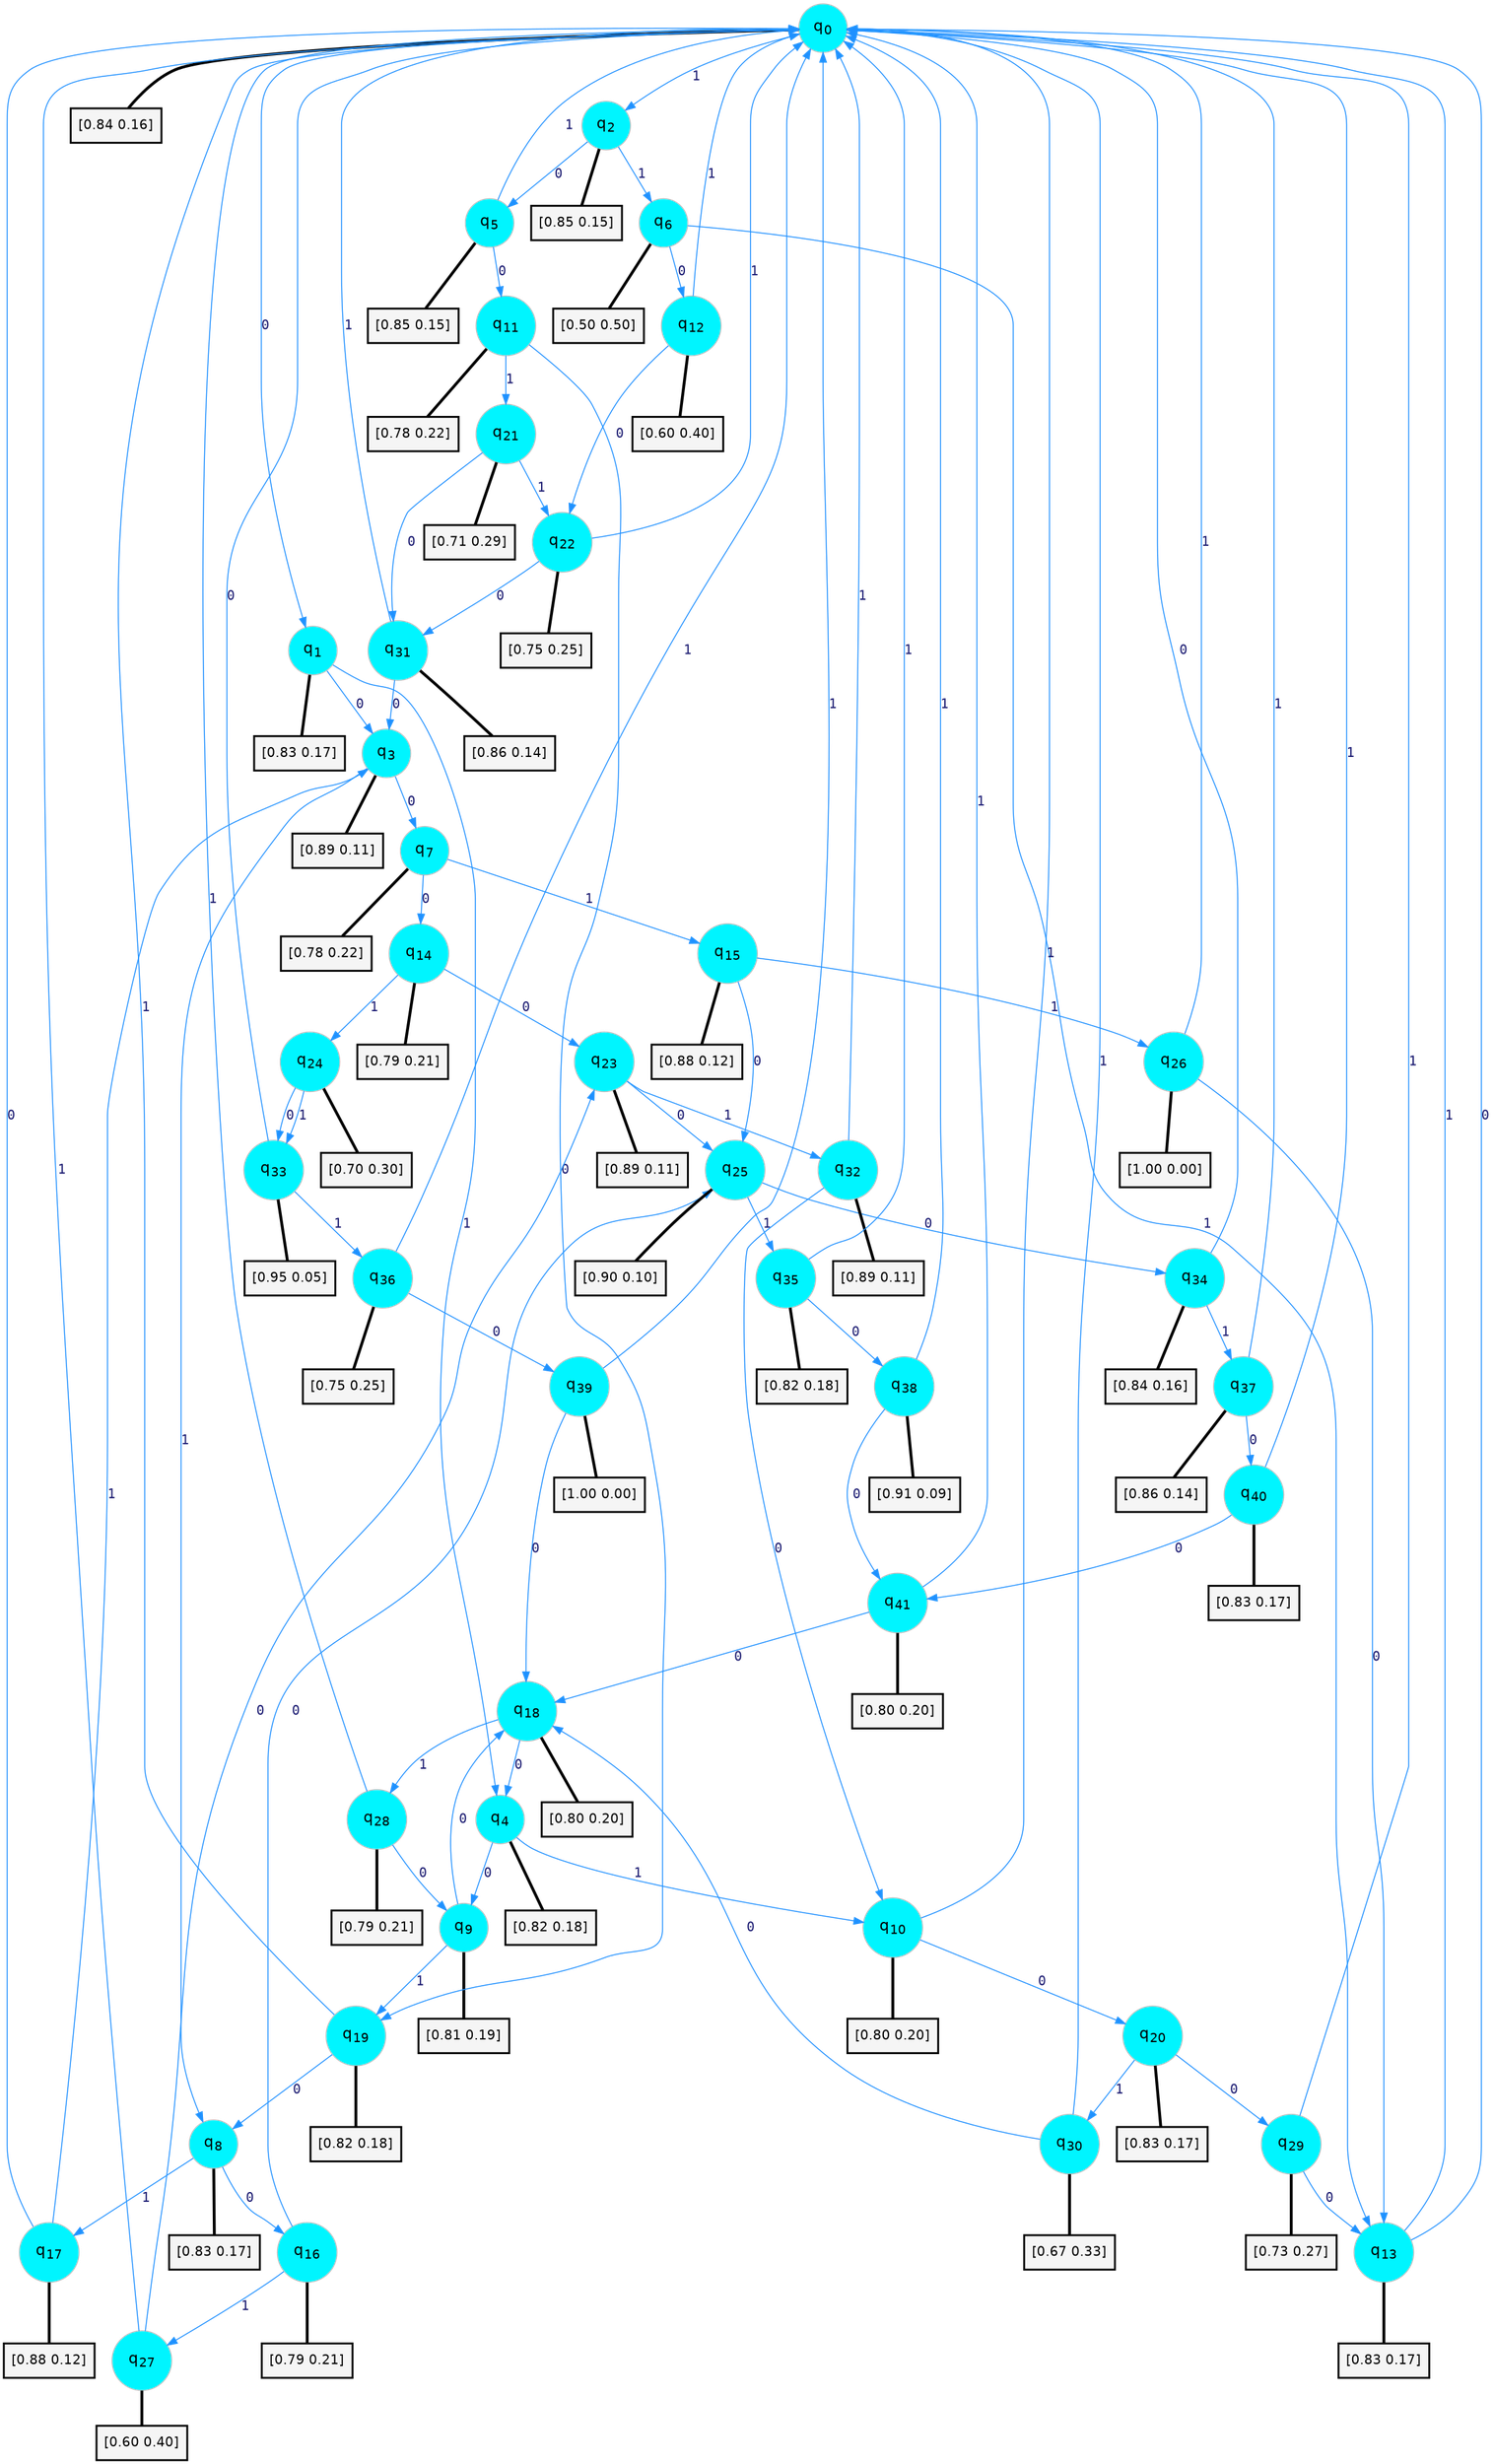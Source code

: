 digraph G {
graph [
bgcolor=transparent, dpi=300, rankdir=TD, size="40,25"];
node [
color=gray, fillcolor=turquoise1, fontcolor=black, fontname=Helvetica, fontsize=16, fontweight=bold, shape=circle, style=filled];
edge [
arrowsize=1, color=dodgerblue1, fontcolor=midnightblue, fontname=courier, fontweight=bold, penwidth=1, style=solid, weight=20];
0[label=<q<SUB>0</SUB>>];
1[label=<q<SUB>1</SUB>>];
2[label=<q<SUB>2</SUB>>];
3[label=<q<SUB>3</SUB>>];
4[label=<q<SUB>4</SUB>>];
5[label=<q<SUB>5</SUB>>];
6[label=<q<SUB>6</SUB>>];
7[label=<q<SUB>7</SUB>>];
8[label=<q<SUB>8</SUB>>];
9[label=<q<SUB>9</SUB>>];
10[label=<q<SUB>10</SUB>>];
11[label=<q<SUB>11</SUB>>];
12[label=<q<SUB>12</SUB>>];
13[label=<q<SUB>13</SUB>>];
14[label=<q<SUB>14</SUB>>];
15[label=<q<SUB>15</SUB>>];
16[label=<q<SUB>16</SUB>>];
17[label=<q<SUB>17</SUB>>];
18[label=<q<SUB>18</SUB>>];
19[label=<q<SUB>19</SUB>>];
20[label=<q<SUB>20</SUB>>];
21[label=<q<SUB>21</SUB>>];
22[label=<q<SUB>22</SUB>>];
23[label=<q<SUB>23</SUB>>];
24[label=<q<SUB>24</SUB>>];
25[label=<q<SUB>25</SUB>>];
26[label=<q<SUB>26</SUB>>];
27[label=<q<SUB>27</SUB>>];
28[label=<q<SUB>28</SUB>>];
29[label=<q<SUB>29</SUB>>];
30[label=<q<SUB>30</SUB>>];
31[label=<q<SUB>31</SUB>>];
32[label=<q<SUB>32</SUB>>];
33[label=<q<SUB>33</SUB>>];
34[label=<q<SUB>34</SUB>>];
35[label=<q<SUB>35</SUB>>];
36[label=<q<SUB>36</SUB>>];
37[label=<q<SUB>37</SUB>>];
38[label=<q<SUB>38</SUB>>];
39[label=<q<SUB>39</SUB>>];
40[label=<q<SUB>40</SUB>>];
41[label=<q<SUB>41</SUB>>];
42[label="[0.84 0.16]", shape=box,fontcolor=black, fontname=Helvetica, fontsize=14, penwidth=2, fillcolor=whitesmoke,color=black];
43[label="[0.83 0.17]", shape=box,fontcolor=black, fontname=Helvetica, fontsize=14, penwidth=2, fillcolor=whitesmoke,color=black];
44[label="[0.85 0.15]", shape=box,fontcolor=black, fontname=Helvetica, fontsize=14, penwidth=2, fillcolor=whitesmoke,color=black];
45[label="[0.89 0.11]", shape=box,fontcolor=black, fontname=Helvetica, fontsize=14, penwidth=2, fillcolor=whitesmoke,color=black];
46[label="[0.82 0.18]", shape=box,fontcolor=black, fontname=Helvetica, fontsize=14, penwidth=2, fillcolor=whitesmoke,color=black];
47[label="[0.85 0.15]", shape=box,fontcolor=black, fontname=Helvetica, fontsize=14, penwidth=2, fillcolor=whitesmoke,color=black];
48[label="[0.50 0.50]", shape=box,fontcolor=black, fontname=Helvetica, fontsize=14, penwidth=2, fillcolor=whitesmoke,color=black];
49[label="[0.78 0.22]", shape=box,fontcolor=black, fontname=Helvetica, fontsize=14, penwidth=2, fillcolor=whitesmoke,color=black];
50[label="[0.83 0.17]", shape=box,fontcolor=black, fontname=Helvetica, fontsize=14, penwidth=2, fillcolor=whitesmoke,color=black];
51[label="[0.81 0.19]", shape=box,fontcolor=black, fontname=Helvetica, fontsize=14, penwidth=2, fillcolor=whitesmoke,color=black];
52[label="[0.80 0.20]", shape=box,fontcolor=black, fontname=Helvetica, fontsize=14, penwidth=2, fillcolor=whitesmoke,color=black];
53[label="[0.78 0.22]", shape=box,fontcolor=black, fontname=Helvetica, fontsize=14, penwidth=2, fillcolor=whitesmoke,color=black];
54[label="[0.60 0.40]", shape=box,fontcolor=black, fontname=Helvetica, fontsize=14, penwidth=2, fillcolor=whitesmoke,color=black];
55[label="[0.83 0.17]", shape=box,fontcolor=black, fontname=Helvetica, fontsize=14, penwidth=2, fillcolor=whitesmoke,color=black];
56[label="[0.79 0.21]", shape=box,fontcolor=black, fontname=Helvetica, fontsize=14, penwidth=2, fillcolor=whitesmoke,color=black];
57[label="[0.88 0.12]", shape=box,fontcolor=black, fontname=Helvetica, fontsize=14, penwidth=2, fillcolor=whitesmoke,color=black];
58[label="[0.79 0.21]", shape=box,fontcolor=black, fontname=Helvetica, fontsize=14, penwidth=2, fillcolor=whitesmoke,color=black];
59[label="[0.88 0.12]", shape=box,fontcolor=black, fontname=Helvetica, fontsize=14, penwidth=2, fillcolor=whitesmoke,color=black];
60[label="[0.80 0.20]", shape=box,fontcolor=black, fontname=Helvetica, fontsize=14, penwidth=2, fillcolor=whitesmoke,color=black];
61[label="[0.82 0.18]", shape=box,fontcolor=black, fontname=Helvetica, fontsize=14, penwidth=2, fillcolor=whitesmoke,color=black];
62[label="[0.83 0.17]", shape=box,fontcolor=black, fontname=Helvetica, fontsize=14, penwidth=2, fillcolor=whitesmoke,color=black];
63[label="[0.71 0.29]", shape=box,fontcolor=black, fontname=Helvetica, fontsize=14, penwidth=2, fillcolor=whitesmoke,color=black];
64[label="[0.75 0.25]", shape=box,fontcolor=black, fontname=Helvetica, fontsize=14, penwidth=2, fillcolor=whitesmoke,color=black];
65[label="[0.89 0.11]", shape=box,fontcolor=black, fontname=Helvetica, fontsize=14, penwidth=2, fillcolor=whitesmoke,color=black];
66[label="[0.70 0.30]", shape=box,fontcolor=black, fontname=Helvetica, fontsize=14, penwidth=2, fillcolor=whitesmoke,color=black];
67[label="[0.90 0.10]", shape=box,fontcolor=black, fontname=Helvetica, fontsize=14, penwidth=2, fillcolor=whitesmoke,color=black];
68[label="[1.00 0.00]", shape=box,fontcolor=black, fontname=Helvetica, fontsize=14, penwidth=2, fillcolor=whitesmoke,color=black];
69[label="[0.60 0.40]", shape=box,fontcolor=black, fontname=Helvetica, fontsize=14, penwidth=2, fillcolor=whitesmoke,color=black];
70[label="[0.79 0.21]", shape=box,fontcolor=black, fontname=Helvetica, fontsize=14, penwidth=2, fillcolor=whitesmoke,color=black];
71[label="[0.73 0.27]", shape=box,fontcolor=black, fontname=Helvetica, fontsize=14, penwidth=2, fillcolor=whitesmoke,color=black];
72[label="[0.67 0.33]", shape=box,fontcolor=black, fontname=Helvetica, fontsize=14, penwidth=2, fillcolor=whitesmoke,color=black];
73[label="[0.86 0.14]", shape=box,fontcolor=black, fontname=Helvetica, fontsize=14, penwidth=2, fillcolor=whitesmoke,color=black];
74[label="[0.89 0.11]", shape=box,fontcolor=black, fontname=Helvetica, fontsize=14, penwidth=2, fillcolor=whitesmoke,color=black];
75[label="[0.95 0.05]", shape=box,fontcolor=black, fontname=Helvetica, fontsize=14, penwidth=2, fillcolor=whitesmoke,color=black];
76[label="[0.84 0.16]", shape=box,fontcolor=black, fontname=Helvetica, fontsize=14, penwidth=2, fillcolor=whitesmoke,color=black];
77[label="[0.82 0.18]", shape=box,fontcolor=black, fontname=Helvetica, fontsize=14, penwidth=2, fillcolor=whitesmoke,color=black];
78[label="[0.75 0.25]", shape=box,fontcolor=black, fontname=Helvetica, fontsize=14, penwidth=2, fillcolor=whitesmoke,color=black];
79[label="[0.86 0.14]", shape=box,fontcolor=black, fontname=Helvetica, fontsize=14, penwidth=2, fillcolor=whitesmoke,color=black];
80[label="[0.91 0.09]", shape=box,fontcolor=black, fontname=Helvetica, fontsize=14, penwidth=2, fillcolor=whitesmoke,color=black];
81[label="[1.00 0.00]", shape=box,fontcolor=black, fontname=Helvetica, fontsize=14, penwidth=2, fillcolor=whitesmoke,color=black];
82[label="[0.83 0.17]", shape=box,fontcolor=black, fontname=Helvetica, fontsize=14, penwidth=2, fillcolor=whitesmoke,color=black];
83[label="[0.80 0.20]", shape=box,fontcolor=black, fontname=Helvetica, fontsize=14, penwidth=2, fillcolor=whitesmoke,color=black];
0->1 [label=0];
0->2 [label=1];
0->42 [arrowhead=none, penwidth=3,color=black];
1->3 [label=0];
1->4 [label=1];
1->43 [arrowhead=none, penwidth=3,color=black];
2->5 [label=0];
2->6 [label=1];
2->44 [arrowhead=none, penwidth=3,color=black];
3->7 [label=0];
3->8 [label=1];
3->45 [arrowhead=none, penwidth=3,color=black];
4->9 [label=0];
4->10 [label=1];
4->46 [arrowhead=none, penwidth=3,color=black];
5->11 [label=0];
5->0 [label=1];
5->47 [arrowhead=none, penwidth=3,color=black];
6->12 [label=0];
6->13 [label=1];
6->48 [arrowhead=none, penwidth=3,color=black];
7->14 [label=0];
7->15 [label=1];
7->49 [arrowhead=none, penwidth=3,color=black];
8->16 [label=0];
8->17 [label=1];
8->50 [arrowhead=none, penwidth=3,color=black];
9->18 [label=0];
9->19 [label=1];
9->51 [arrowhead=none, penwidth=3,color=black];
10->20 [label=0];
10->0 [label=1];
10->52 [arrowhead=none, penwidth=3,color=black];
11->19 [label=0];
11->21 [label=1];
11->53 [arrowhead=none, penwidth=3,color=black];
12->22 [label=0];
12->0 [label=1];
12->54 [arrowhead=none, penwidth=3,color=black];
13->0 [label=0];
13->0 [label=1];
13->55 [arrowhead=none, penwidth=3,color=black];
14->23 [label=0];
14->24 [label=1];
14->56 [arrowhead=none, penwidth=3,color=black];
15->25 [label=0];
15->26 [label=1];
15->57 [arrowhead=none, penwidth=3,color=black];
16->25 [label=0];
16->27 [label=1];
16->58 [arrowhead=none, penwidth=3,color=black];
17->0 [label=0];
17->3 [label=1];
17->59 [arrowhead=none, penwidth=3,color=black];
18->4 [label=0];
18->28 [label=1];
18->60 [arrowhead=none, penwidth=3,color=black];
19->8 [label=0];
19->0 [label=1];
19->61 [arrowhead=none, penwidth=3,color=black];
20->29 [label=0];
20->30 [label=1];
20->62 [arrowhead=none, penwidth=3,color=black];
21->31 [label=0];
21->22 [label=1];
21->63 [arrowhead=none, penwidth=3,color=black];
22->31 [label=0];
22->0 [label=1];
22->64 [arrowhead=none, penwidth=3,color=black];
23->25 [label=0];
23->32 [label=1];
23->65 [arrowhead=none, penwidth=3,color=black];
24->33 [label=0];
24->33 [label=1];
24->66 [arrowhead=none, penwidth=3,color=black];
25->34 [label=0];
25->35 [label=1];
25->67 [arrowhead=none, penwidth=3,color=black];
26->13 [label=0];
26->0 [label=1];
26->68 [arrowhead=none, penwidth=3,color=black];
27->23 [label=0];
27->0 [label=1];
27->69 [arrowhead=none, penwidth=3,color=black];
28->9 [label=0];
28->0 [label=1];
28->70 [arrowhead=none, penwidth=3,color=black];
29->13 [label=0];
29->0 [label=1];
29->71 [arrowhead=none, penwidth=3,color=black];
30->18 [label=0];
30->0 [label=1];
30->72 [arrowhead=none, penwidth=3,color=black];
31->3 [label=0];
31->0 [label=1];
31->73 [arrowhead=none, penwidth=3,color=black];
32->10 [label=0];
32->0 [label=1];
32->74 [arrowhead=none, penwidth=3,color=black];
33->0 [label=0];
33->36 [label=1];
33->75 [arrowhead=none, penwidth=3,color=black];
34->0 [label=0];
34->37 [label=1];
34->76 [arrowhead=none, penwidth=3,color=black];
35->38 [label=0];
35->0 [label=1];
35->77 [arrowhead=none, penwidth=3,color=black];
36->39 [label=0];
36->0 [label=1];
36->78 [arrowhead=none, penwidth=3,color=black];
37->40 [label=0];
37->0 [label=1];
37->79 [arrowhead=none, penwidth=3,color=black];
38->41 [label=0];
38->0 [label=1];
38->80 [arrowhead=none, penwidth=3,color=black];
39->18 [label=0];
39->0 [label=1];
39->81 [arrowhead=none, penwidth=3,color=black];
40->41 [label=0];
40->0 [label=1];
40->82 [arrowhead=none, penwidth=3,color=black];
41->18 [label=0];
41->0 [label=1];
41->83 [arrowhead=none, penwidth=3,color=black];
}
